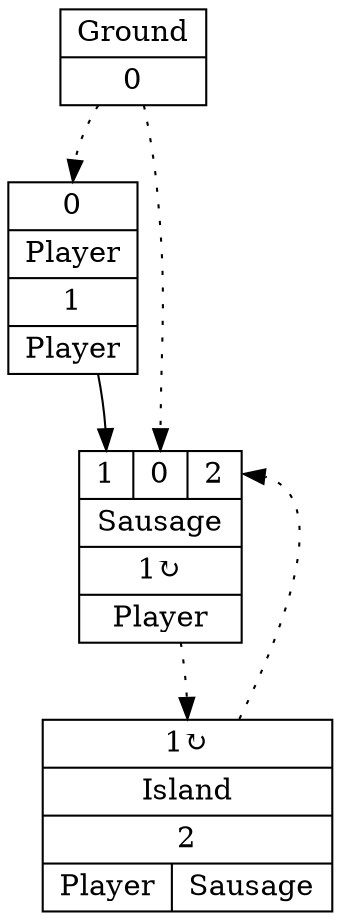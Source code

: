 digraph G {
node [shape=record];
Player[ label ="{{<GroundP>0}|{Player}|<PlayerOUT>1|{Player}}"];
Ground[ label ="{{Ground}|<GroundOUT>0}"];
Sausage[ label ="{{<Player>1|<GroundP>0|<IslandP>2}|{Sausage}|<SausageOUT>1&#8635;|{Player}}"];
Island[ label ="{{<SausageP>1&#8635;}|{Island}|<IslandOUT>2|{Player|Sausage}}"];
	"Ground" -> "Player":GroundP [style=dotted];
	"Player" -> "Sausage":Player;
	"Ground" -> "Sausage":GroundP [style=dotted];
	"Island" -> "Sausage":IslandP [style=dotted];
	"Sausage" -> "Island":SausageP [style=dotted];
}